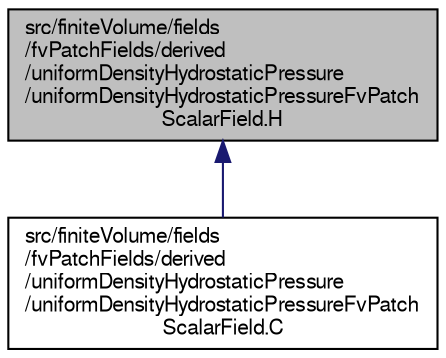 digraph "src/finiteVolume/fields/fvPatchFields/derived/uniformDensityHydrostaticPressure/uniformDensityHydrostaticPressureFvPatchScalarField.H"
{
  bgcolor="transparent";
  edge [fontname="FreeSans",fontsize="10",labelfontname="FreeSans",labelfontsize="10"];
  node [fontname="FreeSans",fontsize="10",shape=record];
  Node189 [label="src/finiteVolume/fields\l/fvPatchFields/derived\l/uniformDensityHydrostaticPressure\l/uniformDensityHydrostaticPressureFvPatch\lScalarField.H",height=0.2,width=0.4,color="black", fillcolor="grey75", style="filled", fontcolor="black"];
  Node189 -> Node190 [dir="back",color="midnightblue",fontsize="10",style="solid",fontname="FreeSans"];
  Node190 [label="src/finiteVolume/fields\l/fvPatchFields/derived\l/uniformDensityHydrostaticPressure\l/uniformDensityHydrostaticPressureFvPatch\lScalarField.C",height=0.2,width=0.4,color="black",URL="$a02333.html"];
}
